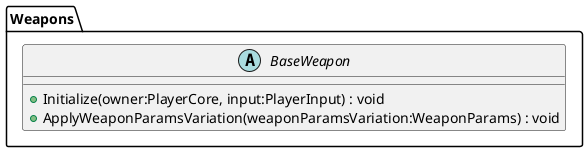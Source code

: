 @startuml
namespace Weapons{
abstract class BaseWeapon {
    + Initialize(owner:PlayerCore, input:PlayerInput) : void
    + ApplyWeaponParamsVariation(weaponParamsVariation:WeaponParams) : void
}
}
@enduml
